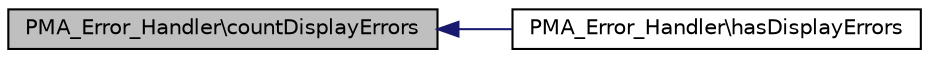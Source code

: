 digraph G
{
  edge [fontname="Helvetica",fontsize="10",labelfontname="Helvetica",labelfontsize="10"];
  node [fontname="Helvetica",fontsize="10",shape=record];
  rankdir="LR";
  Node1 [label="PMA_Error_Handler\\countDisplayErrors",height=0.2,width=0.4,color="black", fillcolor="grey75", style="filled" fontcolor="black"];
  Node1 -> Node2 [dir="back",color="midnightblue",fontsize="10",style="solid",fontname="Helvetica"];
  Node2 [label="PMA_Error_Handler\\hasDisplayErrors",height=0.2,width=0.4,color="black", fillcolor="white", style="filled",URL="$classPMA__Error__Handler.html#a7b9f490c779d70625b4ce02cf500cc8c",tooltip="whether there are errors to display or not"];
}
